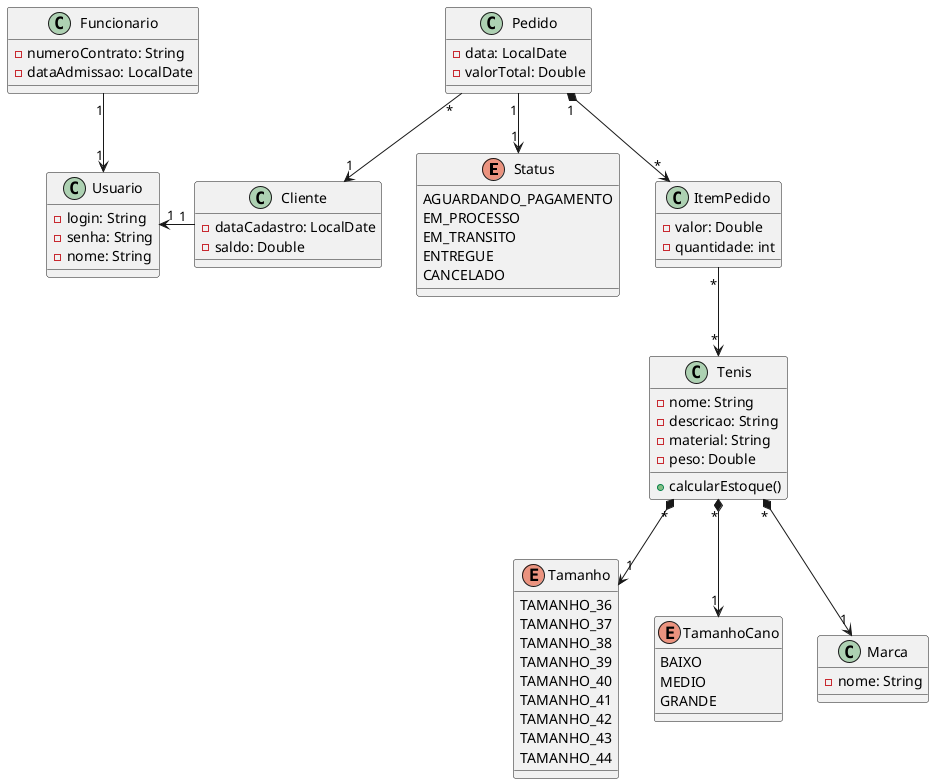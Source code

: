 @startuml Basqueteiros

enum Status {
    AGUARDANDO_PAGAMENTO
    EM_PROCESSO
    EM_TRANSITO
    ENTREGUE
    CANCELADO
}

enum Tamanho {
    TAMANHO_36
    TAMANHO_37
    TAMANHO_38
    TAMANHO_39
    TAMANHO_40
    TAMANHO_41
    TAMANHO_42
    TAMANHO_43
    TAMANHO_44
}

enum TamanhoCano {
    BAIXO
    MEDIO
    GRANDE
}

class Usuario {
    - login: String
    - senha: String
    - nome: String
}

class Cliente {
    - dataCadastro: LocalDate
    - saldo: Double
}

class Funcionario {
    - numeroContrato: String
    - dataAdmissao: LocalDate
}

class Pedido {
    - data: LocalDate
    - valorTotal: Double
}

class ItemPedido {
    - valor: Double
    - quantidade: int
}

class Marca {
    - nome: String
}

class Tenis {
    - nome: String
    - descricao: String
    - material: String
    - peso: Double
    + calcularEstoque()
}

'class Fornecedor {
'    - nomeEmpresa: String
'    - cnpj: String
'    - dataCadastro: LocalDate
'}

'class Compra {
'    - dataCompra: LocalDate
'    - dataEntrega: LocalDate
'    - quantidade: int
'    - listaTenis: List
'}

Pedido "*" --> "1" Cliente
Pedido "1" --> "1" Status
Pedido "1" *--> "*" ItemPedido

ItemPedido "*" --> "*" Tenis
Tenis "*" *--> "1" Marca
Tenis "*" *--> "1" TamanhoCano
Tenis "*" *--> "1" Tamanho

Cliente "1" -left-> "1" Usuario
Funcionario "1" --> "1" Usuario
 
'Compra "*" --> "1" Fornecedor


@enduml
